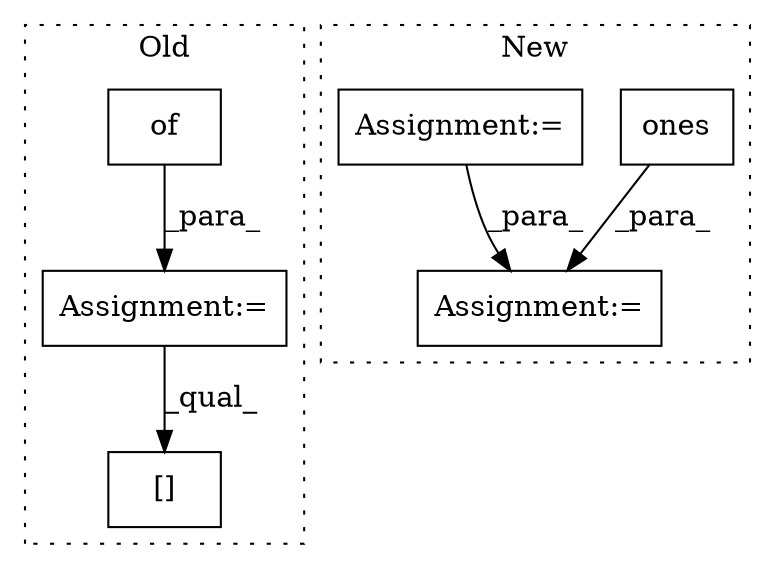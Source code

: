 digraph G {
subgraph cluster0 {
1 [label="of" a="32" s="5614,5632" l="3,1" shape="box"];
3 [label="Assignment:=" a="7" s="5609" l="1" shape="box"];
6 [label="[]" a="2" s="5847,5895" l="12,1" shape="box"];
label = "Old";
style="dotted";
}
subgraph cluster1 {
2 [label="ones" a="32" s="5779,5794" l="5,1" shape="box"];
4 [label="Assignment:=" a="7" s="5749" l="1" shape="box"];
5 [label="Assignment:=" a="7" s="5587" l="1" shape="box"];
label = "New";
style="dotted";
}
1 -> 3 [label="_para_"];
2 -> 4 [label="_para_"];
3 -> 6 [label="_qual_"];
5 -> 4 [label="_para_"];
}